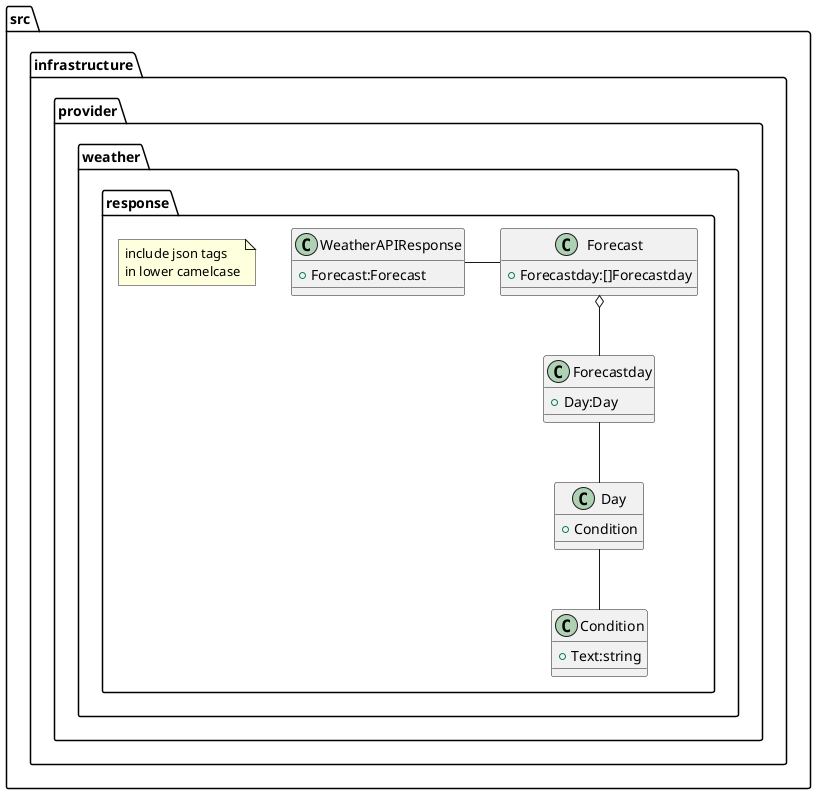 @startuml

package "src.infrastructure.provider.weather.response" {
    note as n1
        include json tags
        in lower camelcase
    end note

    class WeatherAPIResponse {
        + Forecast:Forecast
    }

    class Forecast {
        + Forecastday:[]Forecastday
    }

    class Forecastday {
        + Day:Day
    }

    class Day {
        + Condition
    }

    class Condition {
        + Text:string
    }
}
WeatherAPIResponse - Forecast
Forecast o-- Forecastday
Forecastday -- Day
Day -- Condition

@enduml
